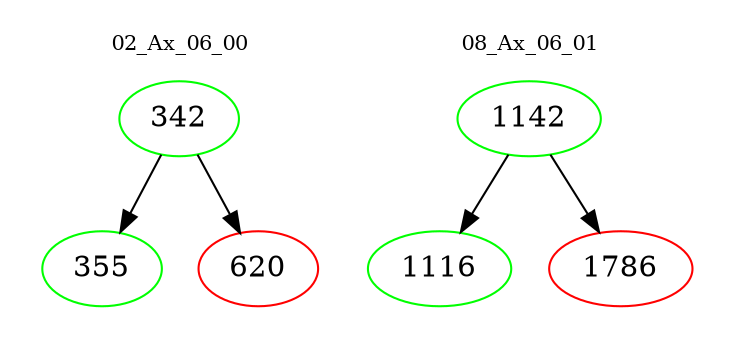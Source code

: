 digraph{
subgraph cluster_0 {
color = white
label = "02_Ax_06_00";
fontsize=10;
T0_342 [label="342", color="green"]
T0_342 -> T0_355 [color="black"]
T0_355 [label="355", color="green"]
T0_342 -> T0_620 [color="black"]
T0_620 [label="620", color="red"]
}
subgraph cluster_1 {
color = white
label = "08_Ax_06_01";
fontsize=10;
T1_1142 [label="1142", color="green"]
T1_1142 -> T1_1116 [color="black"]
T1_1116 [label="1116", color="green"]
T1_1142 -> T1_1786 [color="black"]
T1_1786 [label="1786", color="red"]
}
}
